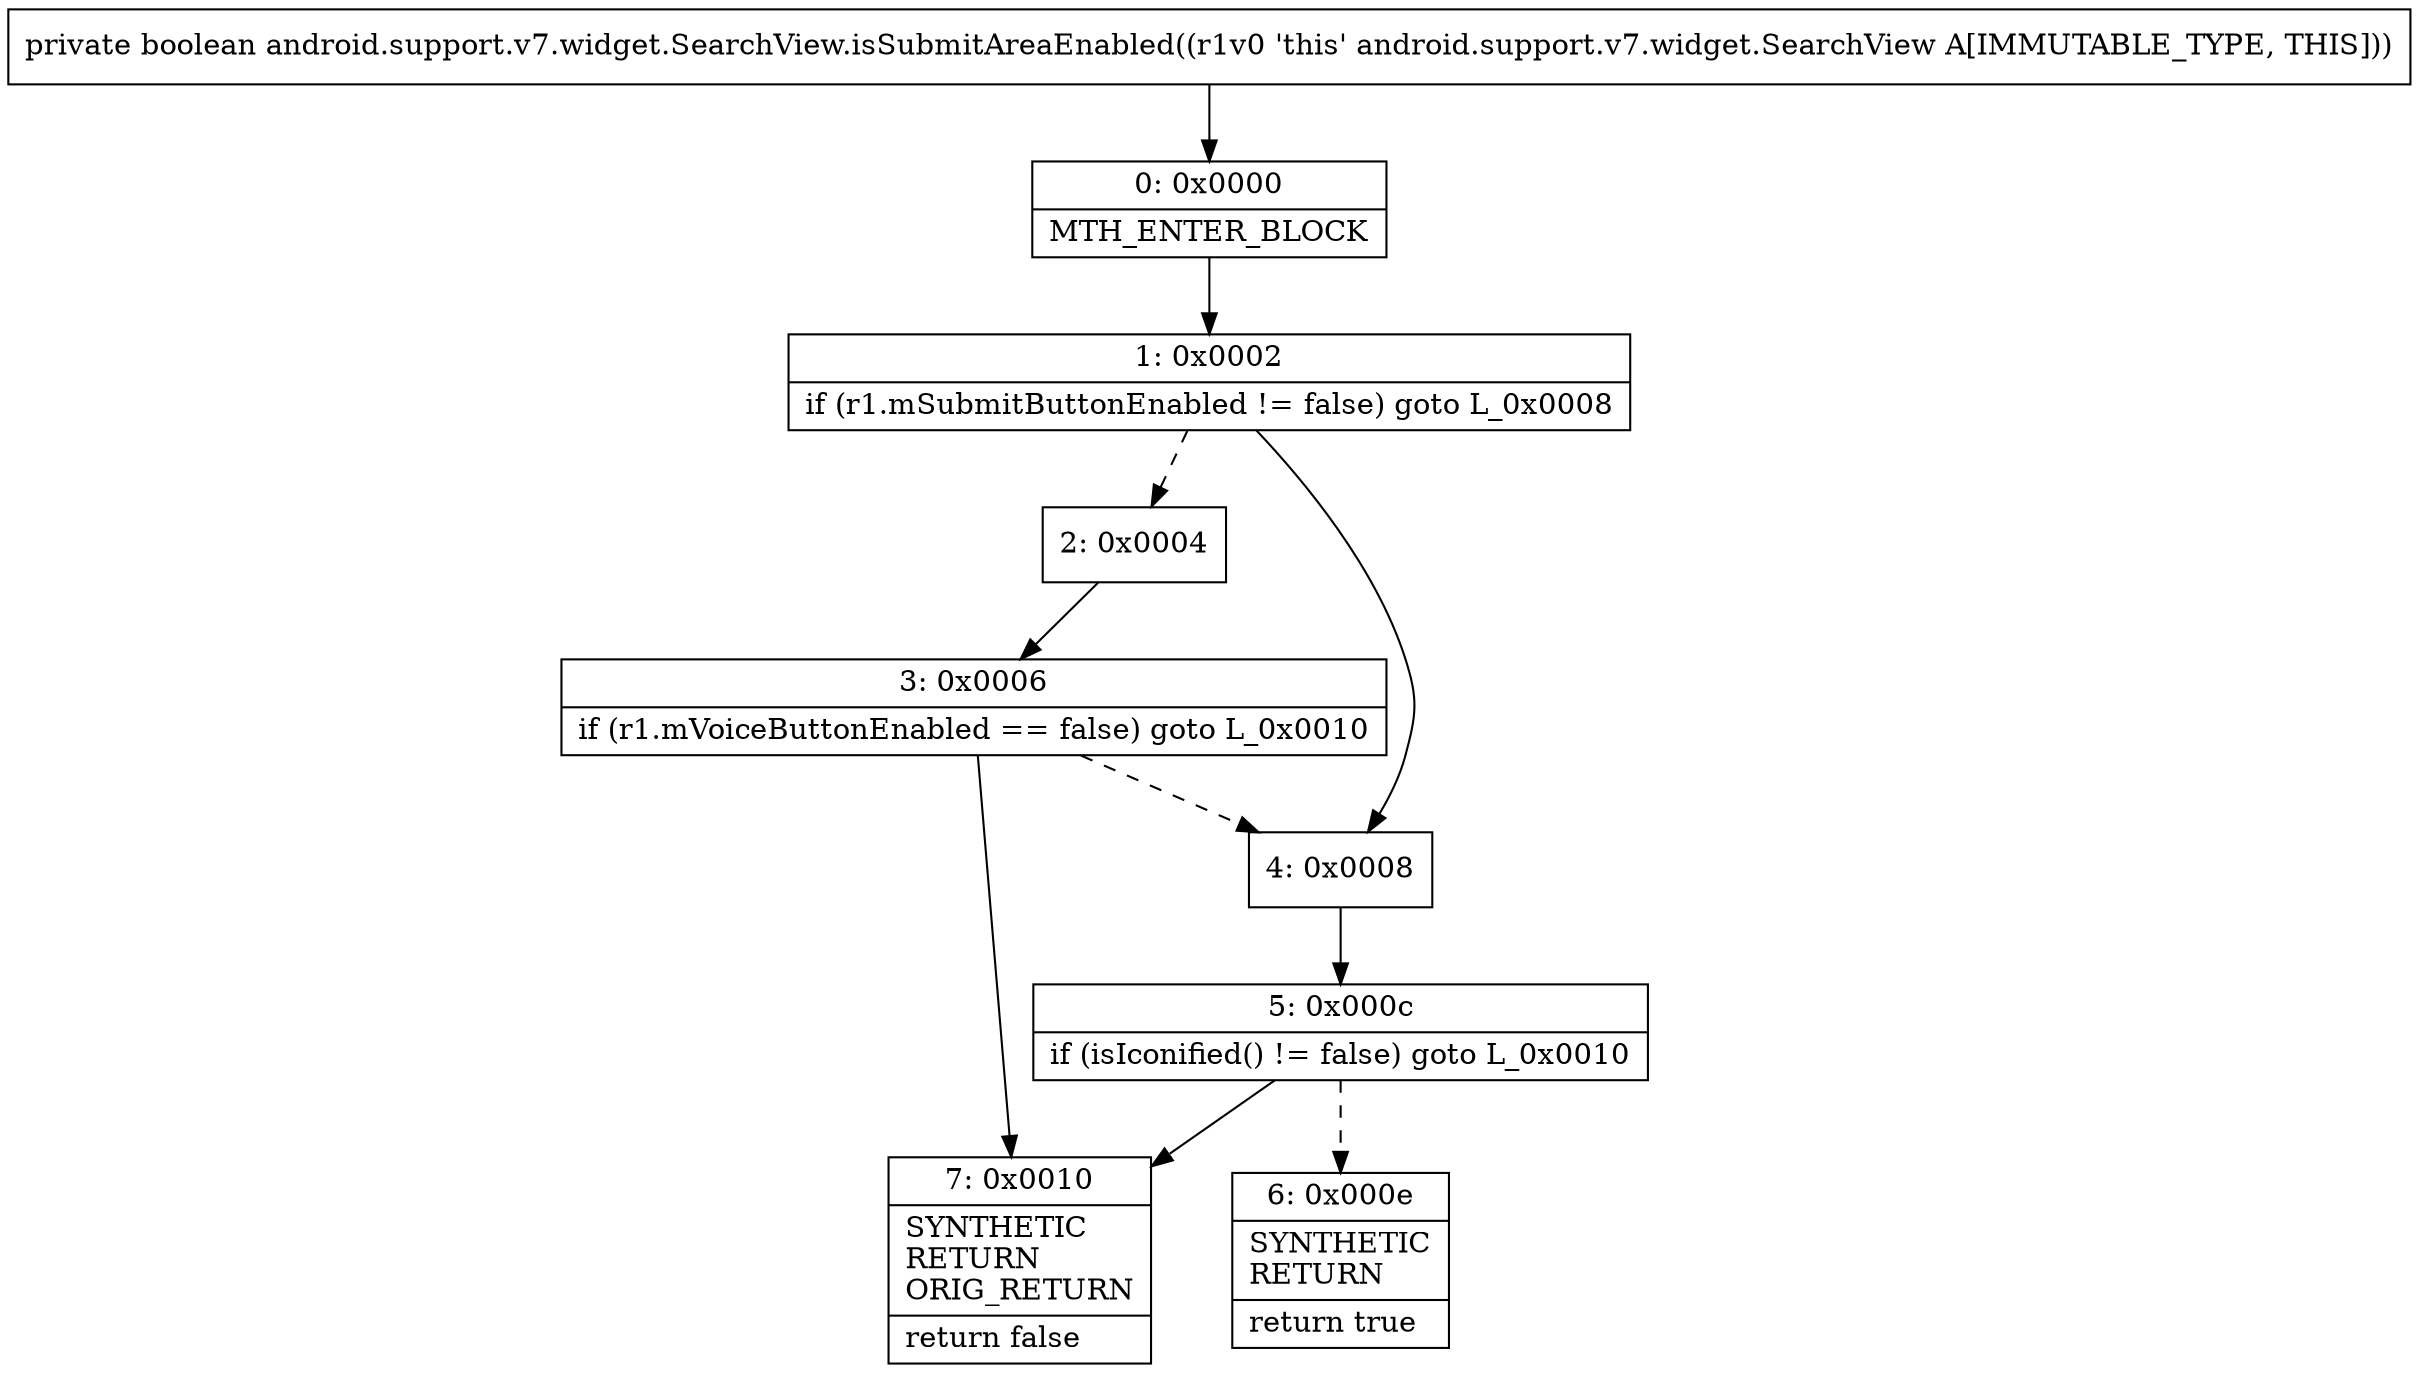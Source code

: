 digraph "CFG forandroid.support.v7.widget.SearchView.isSubmitAreaEnabled()Z" {
Node_0 [shape=record,label="{0\:\ 0x0000|MTH_ENTER_BLOCK\l}"];
Node_1 [shape=record,label="{1\:\ 0x0002|if (r1.mSubmitButtonEnabled != false) goto L_0x0008\l}"];
Node_2 [shape=record,label="{2\:\ 0x0004}"];
Node_3 [shape=record,label="{3\:\ 0x0006|if (r1.mVoiceButtonEnabled == false) goto L_0x0010\l}"];
Node_4 [shape=record,label="{4\:\ 0x0008}"];
Node_5 [shape=record,label="{5\:\ 0x000c|if (isIconified() != false) goto L_0x0010\l}"];
Node_6 [shape=record,label="{6\:\ 0x000e|SYNTHETIC\lRETURN\l|return true\l}"];
Node_7 [shape=record,label="{7\:\ 0x0010|SYNTHETIC\lRETURN\lORIG_RETURN\l|return false\l}"];
MethodNode[shape=record,label="{private boolean android.support.v7.widget.SearchView.isSubmitAreaEnabled((r1v0 'this' android.support.v7.widget.SearchView A[IMMUTABLE_TYPE, THIS])) }"];
MethodNode -> Node_0;
Node_0 -> Node_1;
Node_1 -> Node_2[style=dashed];
Node_1 -> Node_4;
Node_2 -> Node_3;
Node_3 -> Node_4[style=dashed];
Node_3 -> Node_7;
Node_4 -> Node_5;
Node_5 -> Node_6[style=dashed];
Node_5 -> Node_7;
}

